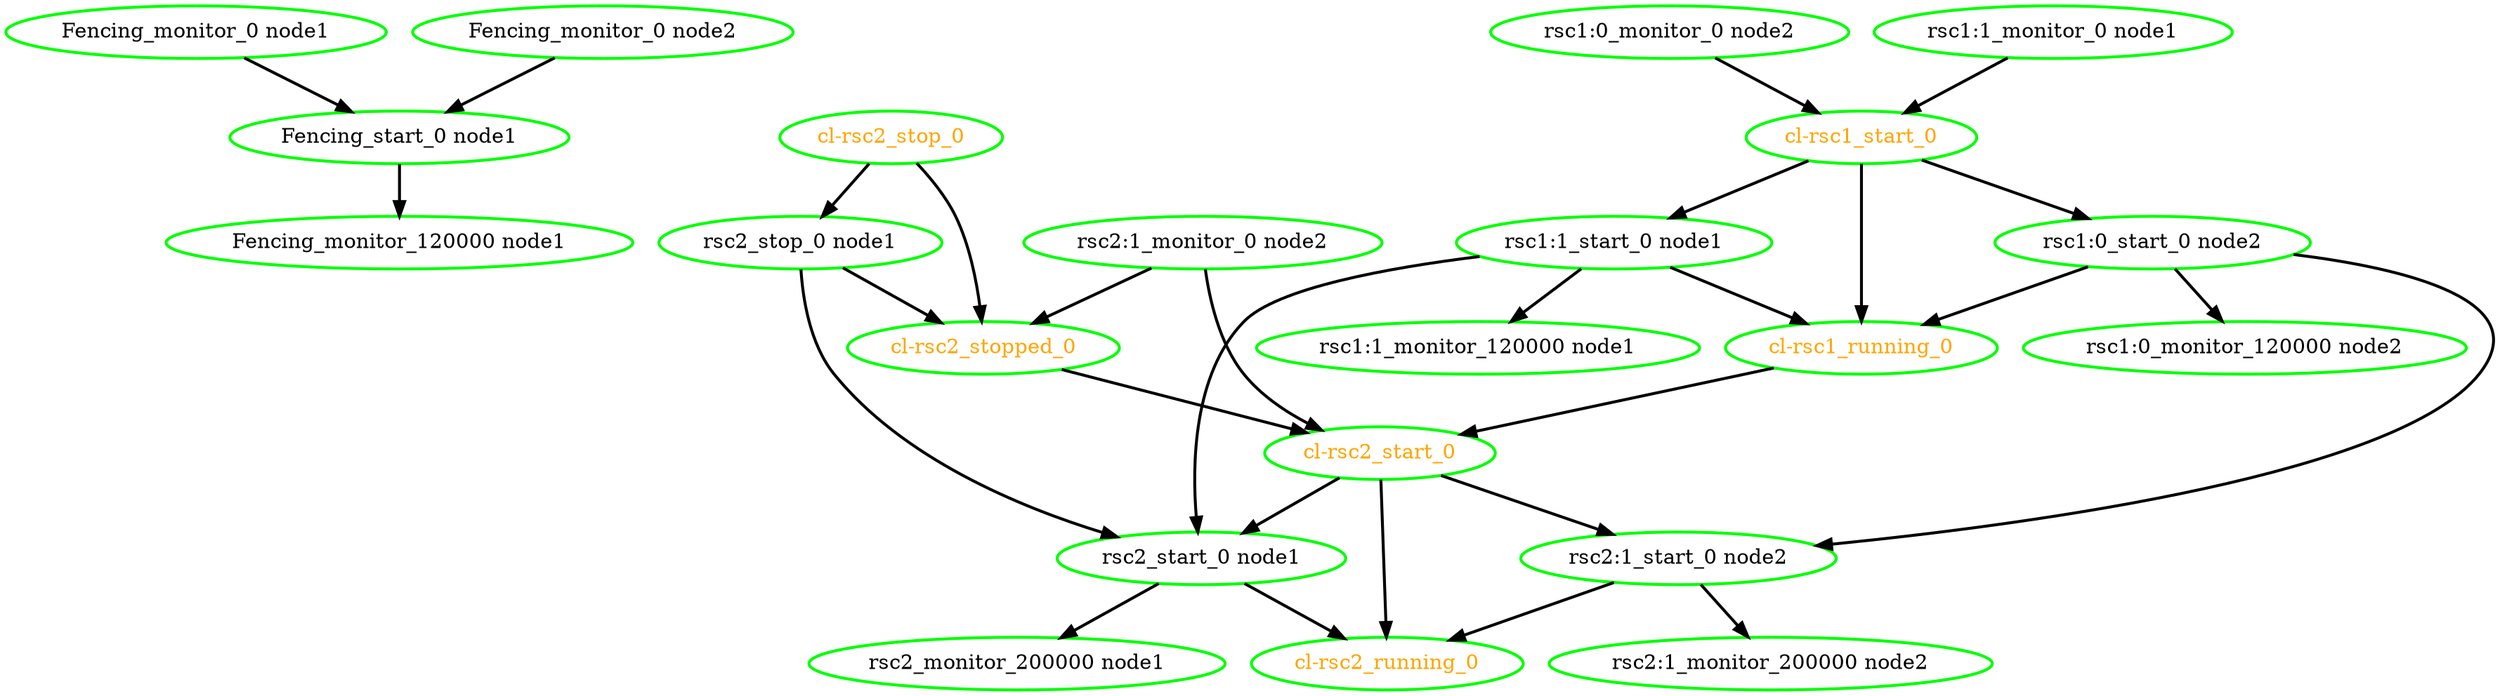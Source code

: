 digraph "g" {
"Fencing_monitor_0 node1" -> "Fencing_start_0 node1" [ style = bold]
"Fencing_monitor_0 node1" [ style=bold color="green" fontcolor="black"]
"Fencing_monitor_0 node2" -> "Fencing_start_0 node1" [ style = bold]
"Fencing_monitor_0 node2" [ style=bold color="green" fontcolor="black"]
"Fencing_monitor_120000 node1" [ style=bold color="green" fontcolor="black"]
"Fencing_start_0 node1" -> "Fencing_monitor_120000 node1" [ style = bold]
"Fencing_start_0 node1" [ style=bold color="green" fontcolor="black"]
"cl-rsc1_running_0" -> "cl-rsc2_start_0" [ style = bold]
"cl-rsc1_running_0" [ style=bold color="green" fontcolor="orange"]
"cl-rsc1_start_0" -> "cl-rsc1_running_0" [ style = bold]
"cl-rsc1_start_0" -> "rsc1:0_start_0 node2" [ style = bold]
"cl-rsc1_start_0" -> "rsc1:1_start_0 node1" [ style = bold]
"cl-rsc1_start_0" [ style=bold color="green" fontcolor="orange"]
"cl-rsc2_running_0" [ style=bold color="green" fontcolor="orange"]
"cl-rsc2_start_0" -> "cl-rsc2_running_0" [ style = bold]
"cl-rsc2_start_0" -> "rsc2:1_start_0 node2" [ style = bold]
"cl-rsc2_start_0" -> "rsc2_start_0 node1" [ style = bold]
"cl-rsc2_start_0" [ style=bold color="green" fontcolor="orange"]
"cl-rsc2_stop_0" -> "cl-rsc2_stopped_0" [ style = bold]
"cl-rsc2_stop_0" -> "rsc2_stop_0 node1" [ style = bold]
"cl-rsc2_stop_0" [ style=bold color="green" fontcolor="orange"]
"cl-rsc2_stopped_0" -> "cl-rsc2_start_0" [ style = bold]
"cl-rsc2_stopped_0" [ style=bold color="green" fontcolor="orange"]
"rsc1:0_monitor_0 node2" -> "cl-rsc1_start_0" [ style = bold]
"rsc1:0_monitor_0 node2" [ style=bold color="green" fontcolor="black"]
"rsc1:0_monitor_120000 node2" [ style=bold color="green" fontcolor="black"]
"rsc1:0_start_0 node2" -> "cl-rsc1_running_0" [ style = bold]
"rsc1:0_start_0 node2" -> "rsc1:0_monitor_120000 node2" [ style = bold]
"rsc1:0_start_0 node2" -> "rsc2:1_start_0 node2" [ style = bold]
"rsc1:0_start_0 node2" [ style=bold color="green" fontcolor="black"]
"rsc1:1_monitor_0 node1" -> "cl-rsc1_start_0" [ style = bold]
"rsc1:1_monitor_0 node1" [ style=bold color="green" fontcolor="black"]
"rsc1:1_monitor_120000 node1" [ style=bold color="green" fontcolor="black"]
"rsc1:1_start_0 node1" -> "cl-rsc1_running_0" [ style = bold]
"rsc1:1_start_0 node1" -> "rsc1:1_monitor_120000 node1" [ style = bold]
"rsc1:1_start_0 node1" -> "rsc2_start_0 node1" [ style = bold]
"rsc1:1_start_0 node1" [ style=bold color="green" fontcolor="black"]
"rsc2:1_monitor_0 node2" -> "cl-rsc2_start_0" [ style = bold]
"rsc2:1_monitor_0 node2" -> "cl-rsc2_stopped_0" [ style = bold]
"rsc2:1_monitor_0 node2" [ style=bold color="green" fontcolor="black"]
"rsc2:1_monitor_200000 node2" [ style=bold color="green" fontcolor="black"]
"rsc2:1_start_0 node2" -> "cl-rsc2_running_0" [ style = bold]
"rsc2:1_start_0 node2" -> "rsc2:1_monitor_200000 node2" [ style = bold]
"rsc2:1_start_0 node2" [ style=bold color="green" fontcolor="black"]
"rsc2_monitor_200000 node1" [ style=bold color="green" fontcolor="black"]
"rsc2_start_0 node1" -> "cl-rsc2_running_0" [ style = bold]
"rsc2_start_0 node1" -> "rsc2_monitor_200000 node1" [ style = bold]
"rsc2_start_0 node1" [ style=bold color="green" fontcolor="black"]
"rsc2_stop_0 node1" -> "cl-rsc2_stopped_0" [ style = bold]
"rsc2_stop_0 node1" -> "rsc2_start_0 node1" [ style = bold]
"rsc2_stop_0 node1" [ style=bold color="green" fontcolor="black"]
}
